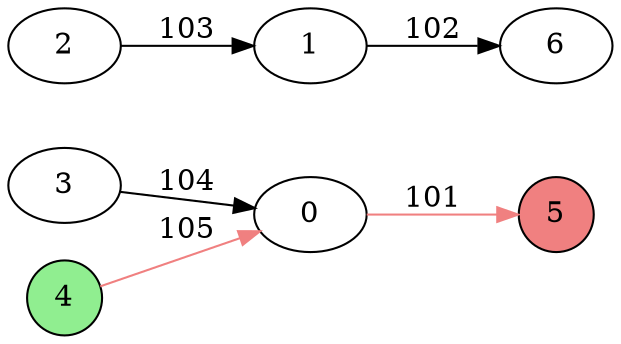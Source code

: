 digraph G {
rankdir = LR;
    0 -> 5 [label="101", color=lightcoral];
    1 -> 6 [label="102"];
    2 -> 1 [label="103"];
    3 -> 0 [label="104"];
    4 -> 0 [label="105", color=lightcoral];
    4 [shape=circle, style=filled, fillcolor=lightgreen];
    5 [shape=circle, style=filled, fillcolor=lightcoral];
}
